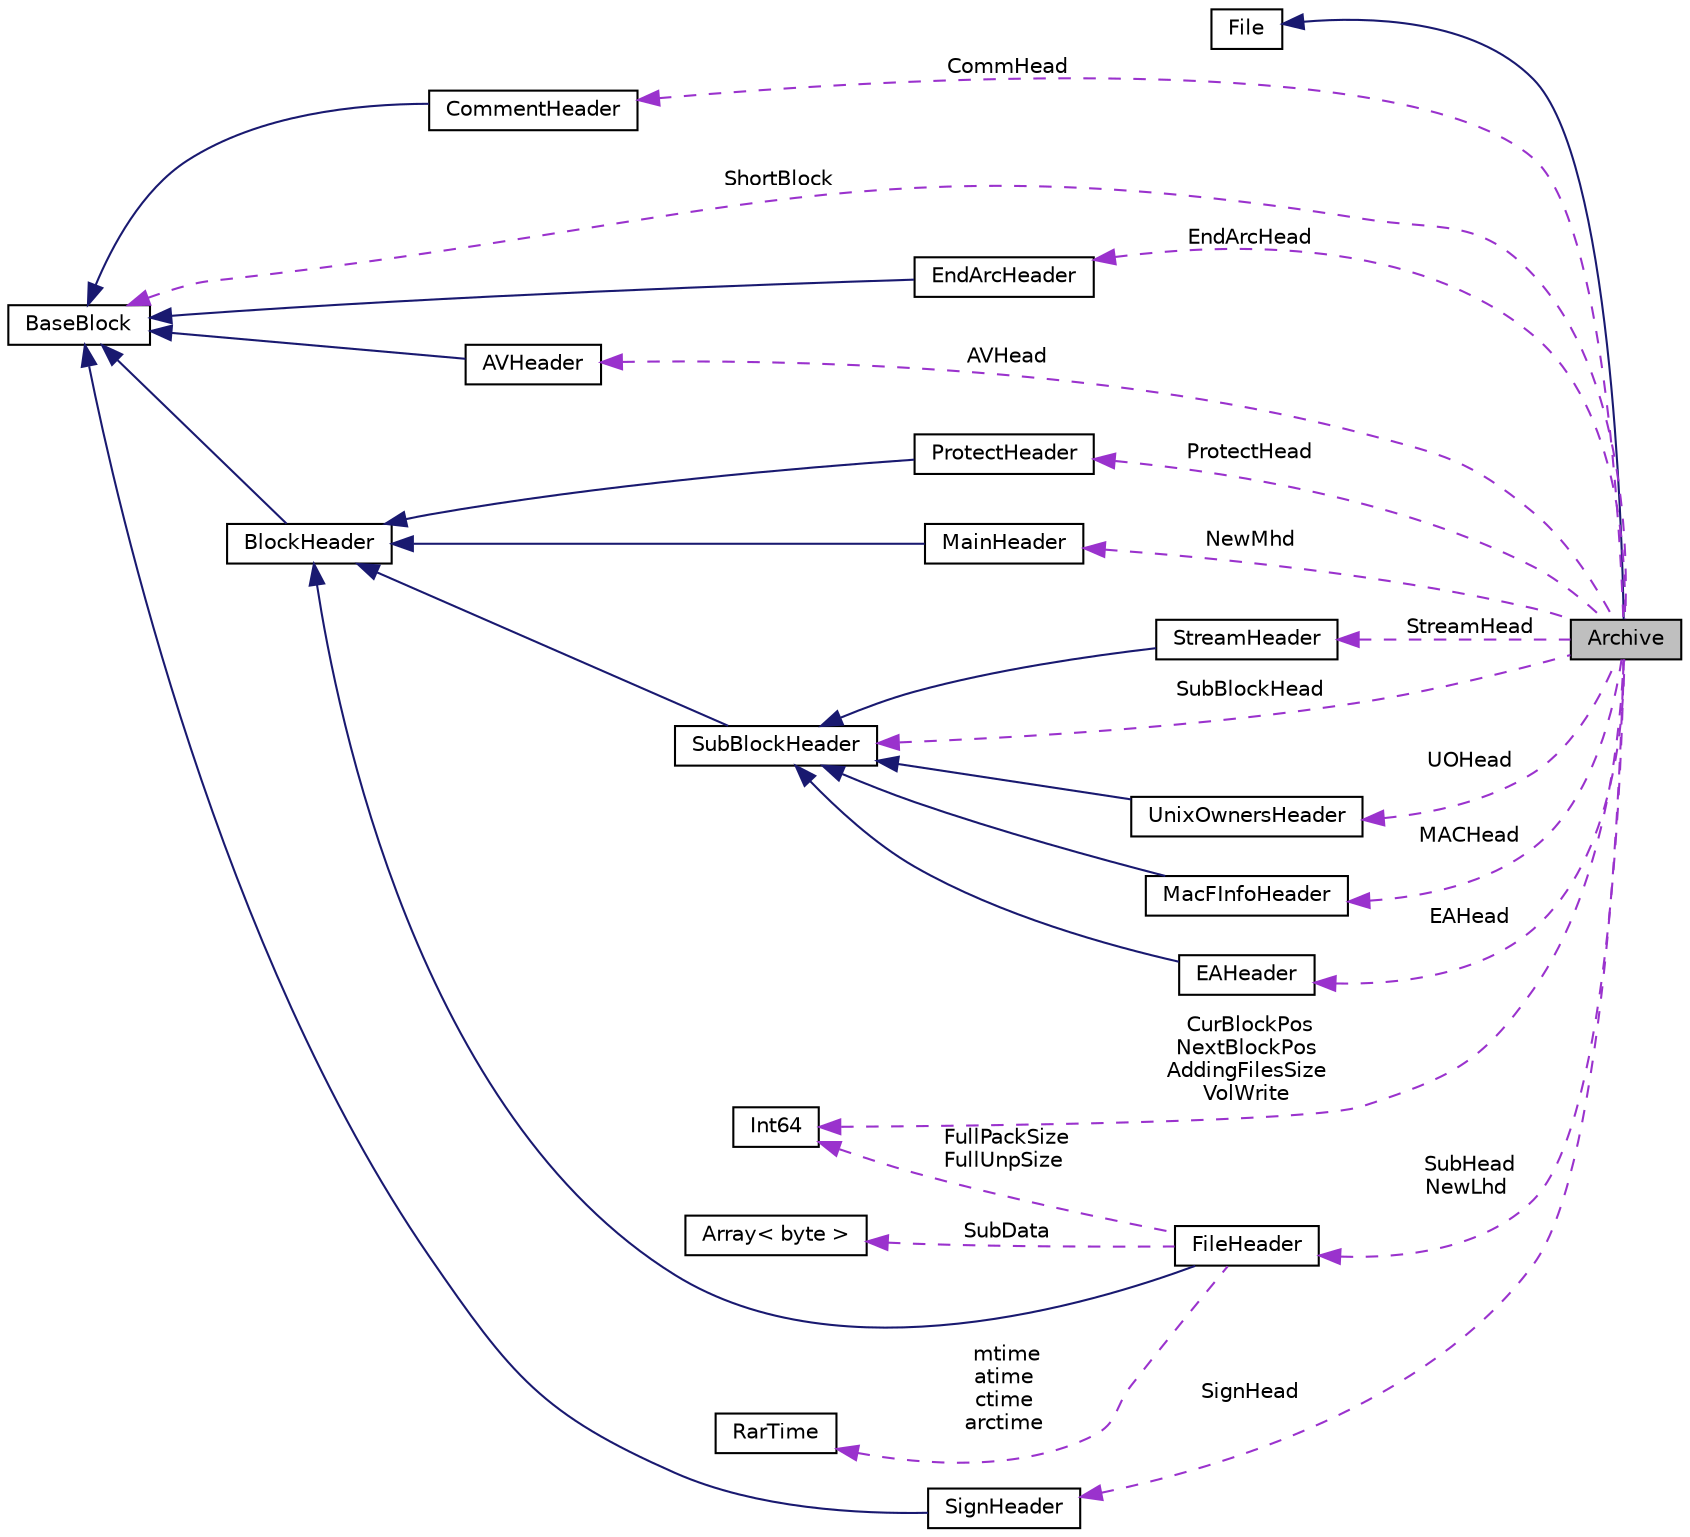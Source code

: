 digraph "Archive"
{
 // LATEX_PDF_SIZE
  edge [fontname="Helvetica",fontsize="10",labelfontname="Helvetica",labelfontsize="10"];
  node [fontname="Helvetica",fontsize="10",shape=record];
  rankdir="LR";
  Node1 [label="Archive",height=0.2,width=0.4,color="black", fillcolor="grey75", style="filled", fontcolor="black",tooltip=" "];
  Node2 -> Node1 [dir="back",color="midnightblue",fontsize="10",style="solid",fontname="Helvetica"];
  Node2 [label="File",height=0.2,width=0.4,color="black", fillcolor="white", style="filled",URL="$classFile.html",tooltip=" "];
  Node3 -> Node1 [dir="back",color="darkorchid3",fontsize="10",style="dashed",label=" CommHead" ,fontname="Helvetica"];
  Node3 [label="CommentHeader",height=0.2,width=0.4,color="black", fillcolor="white", style="filled",URL="$structCommentHeader.html",tooltip=" "];
  Node4 -> Node3 [dir="back",color="midnightblue",fontsize="10",style="solid",fontname="Helvetica"];
  Node4 [label="BaseBlock",height=0.2,width=0.4,color="black", fillcolor="white", style="filled",URL="$structBaseBlock.html",tooltip=" "];
  Node5 -> Node1 [dir="back",color="darkorchid3",fontsize="10",style="dashed",label=" StreamHead" ,fontname="Helvetica"];
  Node5 [label="StreamHeader",height=0.2,width=0.4,color="black", fillcolor="white", style="filled",URL="$structStreamHeader.html",tooltip=" "];
  Node6 -> Node5 [dir="back",color="midnightblue",fontsize="10",style="solid",fontname="Helvetica"];
  Node6 [label="SubBlockHeader",height=0.2,width=0.4,color="black", fillcolor="white", style="filled",URL="$structSubBlockHeader.html",tooltip=" "];
  Node7 -> Node6 [dir="back",color="midnightblue",fontsize="10",style="solid",fontname="Helvetica"];
  Node7 [label="BlockHeader",height=0.2,width=0.4,color="black", fillcolor="white", style="filled",URL="$structBlockHeader.html",tooltip=" "];
  Node4 -> Node7 [dir="back",color="midnightblue",fontsize="10",style="solid",fontname="Helvetica"];
  Node8 -> Node1 [dir="back",color="darkorchid3",fontsize="10",style="dashed",label=" EndArcHead" ,fontname="Helvetica"];
  Node8 [label="EndArcHeader",height=0.2,width=0.4,color="black", fillcolor="white", style="filled",URL="$structEndArcHeader.html",tooltip=" "];
  Node4 -> Node8 [dir="back",color="midnightblue",fontsize="10",style="solid",fontname="Helvetica"];
  Node9 -> Node1 [dir="back",color="darkorchid3",fontsize="10",style="dashed",label=" MACHead" ,fontname="Helvetica"];
  Node9 [label="MacFInfoHeader",height=0.2,width=0.4,color="black", fillcolor="white", style="filled",URL="$structMacFInfoHeader.html",tooltip=" "];
  Node6 -> Node9 [dir="back",color="midnightblue",fontsize="10",style="solid",fontname="Helvetica"];
  Node10 -> Node1 [dir="back",color="darkorchid3",fontsize="10",style="dashed",label=" EAHead" ,fontname="Helvetica"];
  Node10 [label="EAHeader",height=0.2,width=0.4,color="black", fillcolor="white", style="filled",URL="$structEAHeader.html",tooltip=" "];
  Node6 -> Node10 [dir="back",color="midnightblue",fontsize="10",style="solid",fontname="Helvetica"];
  Node11 -> Node1 [dir="back",color="darkorchid3",fontsize="10",style="dashed",label=" UOHead" ,fontname="Helvetica"];
  Node11 [label="UnixOwnersHeader",height=0.2,width=0.4,color="black", fillcolor="white", style="filled",URL="$structUnixOwnersHeader.html",tooltip=" "];
  Node6 -> Node11 [dir="back",color="midnightblue",fontsize="10",style="solid",fontname="Helvetica"];
  Node12 -> Node1 [dir="back",color="darkorchid3",fontsize="10",style="dashed",label=" AVHead" ,fontname="Helvetica"];
  Node12 [label="AVHeader",height=0.2,width=0.4,color="black", fillcolor="white", style="filled",URL="$structAVHeader.html",tooltip=" "];
  Node4 -> Node12 [dir="back",color="midnightblue",fontsize="10",style="solid",fontname="Helvetica"];
  Node13 -> Node1 [dir="back",color="darkorchid3",fontsize="10",style="dashed",label=" NewMhd" ,fontname="Helvetica"];
  Node13 [label="MainHeader",height=0.2,width=0.4,color="black", fillcolor="white", style="filled",URL="$structMainHeader.html",tooltip=" "];
  Node7 -> Node13 [dir="back",color="midnightblue",fontsize="10",style="solid",fontname="Helvetica"];
  Node14 -> Node1 [dir="back",color="darkorchid3",fontsize="10",style="dashed",label=" ProtectHead" ,fontname="Helvetica"];
  Node14 [label="ProtectHeader",height=0.2,width=0.4,color="black", fillcolor="white", style="filled",URL="$structProtectHeader.html",tooltip=" "];
  Node7 -> Node14 [dir="back",color="midnightblue",fontsize="10",style="solid",fontname="Helvetica"];
  Node6 -> Node1 [dir="back",color="darkorchid3",fontsize="10",style="dashed",label=" SubBlockHead" ,fontname="Helvetica"];
  Node4 -> Node1 [dir="back",color="darkorchid3",fontsize="10",style="dashed",label=" ShortBlock" ,fontname="Helvetica"];
  Node15 -> Node1 [dir="back",color="darkorchid3",fontsize="10",style="dashed",label=" CurBlockPos\nNextBlockPos\nAddingFilesSize\nVolWrite" ,fontname="Helvetica"];
  Node15 [label="Int64",height=0.2,width=0.4,color="black", fillcolor="white", style="filled",URL="$classInt64.html",tooltip=" "];
  Node16 -> Node1 [dir="back",color="darkorchid3",fontsize="10",style="dashed",label=" SignHead" ,fontname="Helvetica"];
  Node16 [label="SignHeader",height=0.2,width=0.4,color="black", fillcolor="white", style="filled",URL="$structSignHeader.html",tooltip=" "];
  Node4 -> Node16 [dir="back",color="midnightblue",fontsize="10",style="solid",fontname="Helvetica"];
  Node17 -> Node1 [dir="back",color="darkorchid3",fontsize="10",style="dashed",label=" SubHead\nNewLhd" ,fontname="Helvetica"];
  Node17 [label="FileHeader",height=0.2,width=0.4,color="black", fillcolor="white", style="filled",URL="$structFileHeader.html",tooltip=" "];
  Node7 -> Node17 [dir="back",color="midnightblue",fontsize="10",style="solid",fontname="Helvetica"];
  Node18 -> Node17 [dir="back",color="darkorchid3",fontsize="10",style="dashed",label=" SubData" ,fontname="Helvetica"];
  Node18 [label="Array\< byte \>",height=0.2,width=0.4,color="black", fillcolor="white", style="filled",URL="$classArray.html",tooltip=" "];
  Node15 -> Node17 [dir="back",color="darkorchid3",fontsize="10",style="dashed",label=" FullPackSize\nFullUnpSize" ,fontname="Helvetica"];
  Node19 -> Node17 [dir="back",color="darkorchid3",fontsize="10",style="dashed",label=" mtime\natime\nctime\narctime" ,fontname="Helvetica"];
  Node19 [label="RarTime",height=0.2,width=0.4,color="black", fillcolor="white", style="filled",URL="$classRarTime.html",tooltip=" "];
}

